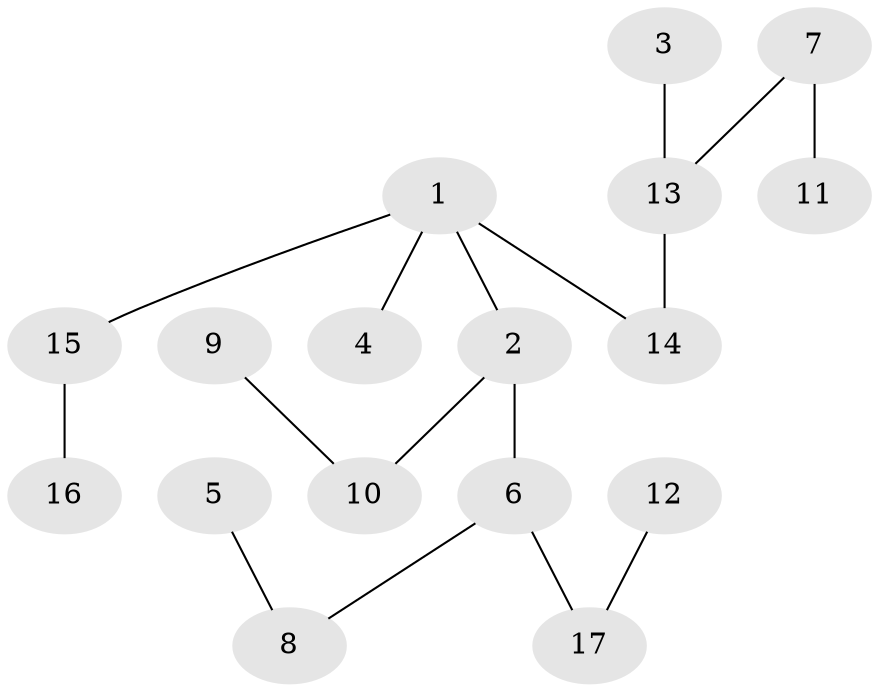 // original degree distribution, {3: 0.10714285714285714, 5: 0.03571428571428571, 6: 0.03571428571428571, 4: 0.05357142857142857, 2: 0.26785714285714285, 1: 0.5}
// Generated by graph-tools (version 1.1) at 2025/37/03/04/25 23:37:17]
// undirected, 17 vertices, 16 edges
graph export_dot {
  node [color=gray90,style=filled];
  1;
  2;
  3;
  4;
  5;
  6;
  7;
  8;
  9;
  10;
  11;
  12;
  13;
  14;
  15;
  16;
  17;
  1 -- 2 [weight=1.0];
  1 -- 4 [weight=1.0];
  1 -- 14 [weight=1.0];
  1 -- 15 [weight=1.0];
  2 -- 6 [weight=1.0];
  2 -- 10 [weight=1.0];
  3 -- 13 [weight=1.0];
  5 -- 8 [weight=1.0];
  6 -- 8 [weight=1.0];
  6 -- 17 [weight=1.0];
  7 -- 11 [weight=1.0];
  7 -- 13 [weight=1.0];
  9 -- 10 [weight=1.0];
  12 -- 17 [weight=1.0];
  13 -- 14 [weight=1.0];
  15 -- 16 [weight=1.0];
}
